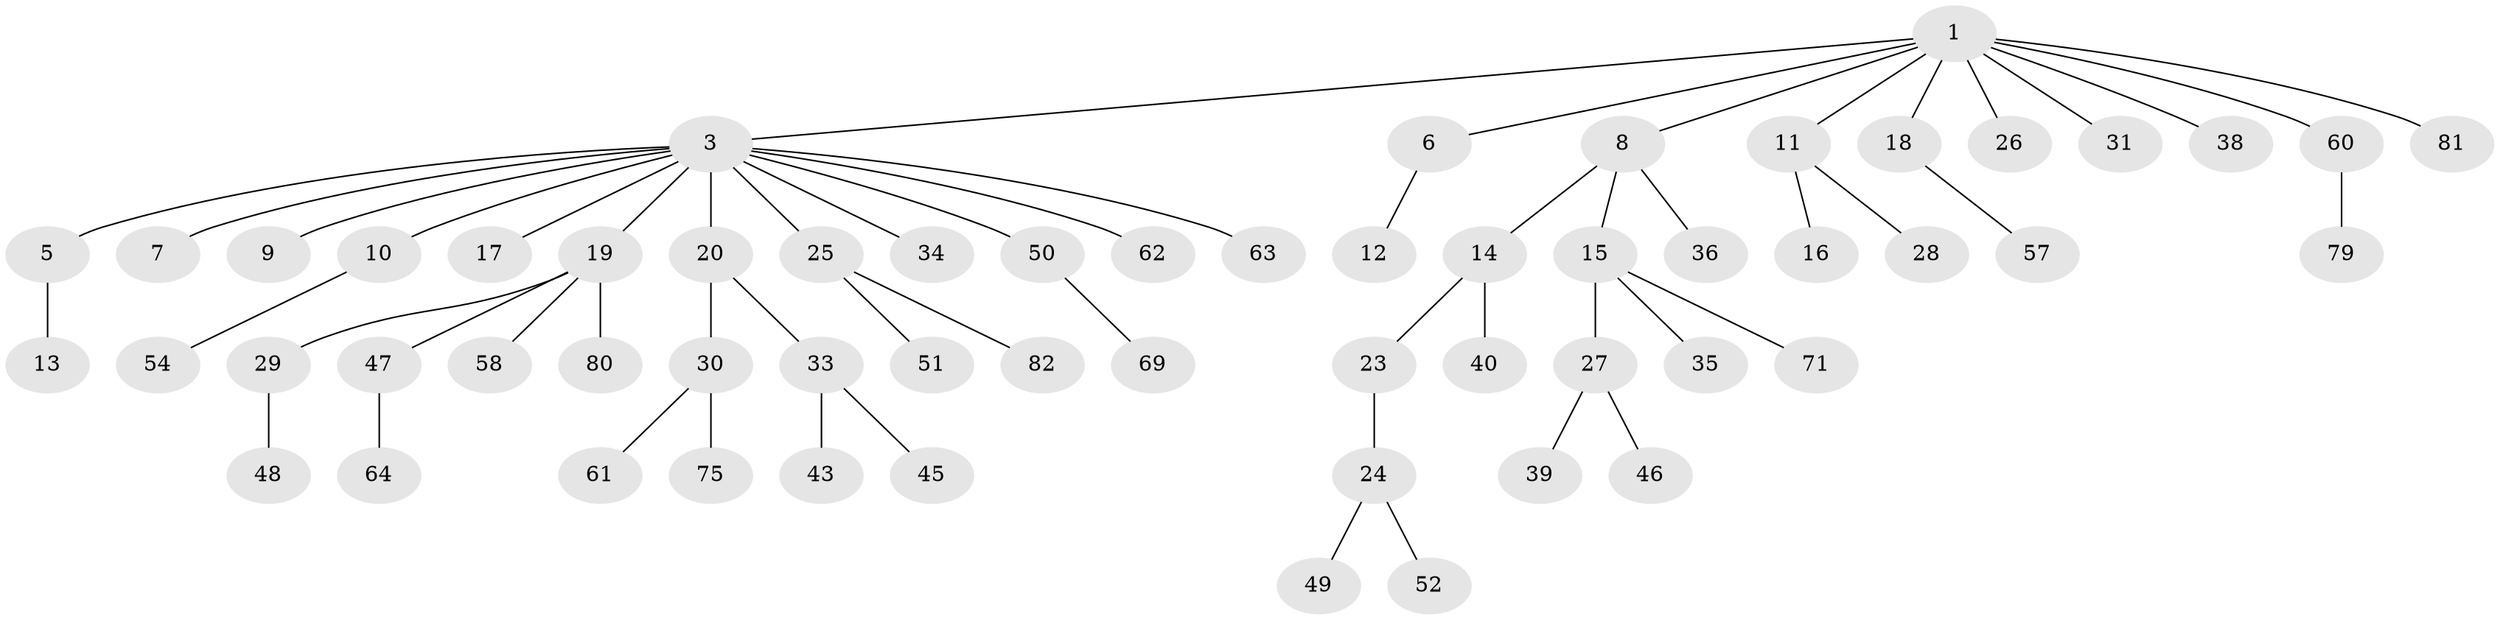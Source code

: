 // original degree distribution, {2: 0.27710843373493976, 10: 0.012048192771084338, 7: 0.012048192771084338, 8: 0.012048192771084338, 1: 0.5180722891566265, 4: 0.060240963855421686, 3: 0.0963855421686747, 6: 0.012048192771084338}
// Generated by graph-tools (version 1.1) at 2025/19/03/04/25 18:19:22]
// undirected, 58 vertices, 57 edges
graph export_dot {
graph [start="1"]
  node [color=gray90,style=filled];
  1 [super="+2"];
  3 [super="+4"];
  5;
  6;
  7;
  8;
  9 [super="+59+56"];
  10;
  11;
  12 [super="+67"];
  13 [super="+21"];
  14;
  15;
  16;
  17;
  18 [super="+22"];
  19 [super="+37"];
  20;
  23;
  24;
  25 [super="+32"];
  26;
  27;
  28 [super="+76+78+41"];
  29;
  30;
  31;
  33 [super="+53"];
  34 [super="+42"];
  35;
  36;
  38;
  39;
  40;
  43;
  45;
  46 [super="+55+83"];
  47;
  48;
  49;
  50;
  51 [super="+74"];
  52;
  54 [super="+70"];
  57;
  58 [super="+68"];
  60 [super="+77"];
  61 [super="+65"];
  62 [super="+66"];
  63;
  64;
  69 [super="+73"];
  71;
  75;
  79;
  80;
  81;
  82;
  1 -- 6;
  1 -- 3;
  1 -- 38;
  1 -- 8;
  1 -- 11;
  1 -- 81;
  1 -- 18;
  1 -- 26;
  1 -- 60;
  1 -- 31;
  3 -- 5;
  3 -- 7;
  3 -- 20;
  3 -- 34;
  3 -- 63;
  3 -- 9;
  3 -- 10;
  3 -- 17;
  3 -- 50;
  3 -- 19;
  3 -- 25;
  3 -- 62;
  5 -- 13;
  6 -- 12;
  8 -- 14;
  8 -- 15;
  8 -- 36;
  10 -- 54;
  11 -- 16;
  11 -- 28;
  14 -- 23;
  14 -- 40;
  15 -- 27;
  15 -- 35;
  15 -- 71;
  18 -- 57;
  19 -- 29;
  19 -- 47;
  19 -- 58;
  19 -- 80;
  20 -- 30;
  20 -- 33;
  23 -- 24;
  24 -- 49;
  24 -- 52;
  25 -- 51;
  25 -- 82;
  27 -- 39;
  27 -- 46;
  29 -- 48;
  30 -- 61;
  30 -- 75;
  33 -- 43;
  33 -- 45;
  47 -- 64;
  50 -- 69;
  60 -- 79;
}
